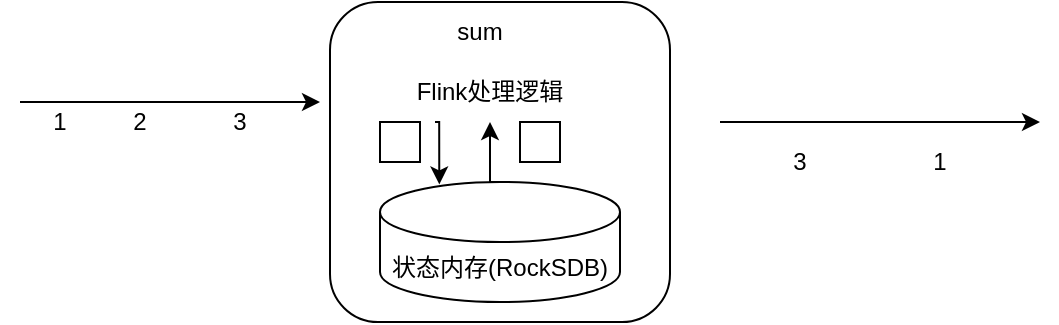 <mxfile version="21.3.6" type="github" pages="2">
  <diagram id="C5RBs43oDa-KdzZeNtuy" name="有状态处理">
    <mxGraphModel dx="1050" dy="509" grid="1" gridSize="10" guides="1" tooltips="1" connect="1" arrows="1" fold="1" page="1" pageScale="1" pageWidth="827" pageHeight="1169" math="0" shadow="0">
      <root>
        <mxCell id="WIyWlLk6GJQsqaUBKTNV-0" />
        <mxCell id="WIyWlLk6GJQsqaUBKTNV-1" parent="WIyWlLk6GJQsqaUBKTNV-0" />
        <mxCell id="kflCEtFCp__-nlzTuD5f-0" value="" style="endArrow=classic;html=1;rounded=0;" edge="1" parent="WIyWlLk6GJQsqaUBKTNV-1">
          <mxGeometry width="50" height="50" relative="1" as="geometry">
            <mxPoint x="90" y="180" as="sourcePoint" />
            <mxPoint x="240" y="180" as="targetPoint" />
          </mxGeometry>
        </mxCell>
        <mxCell id="kflCEtFCp__-nlzTuD5f-1" value="1" style="text;html=1;strokeColor=none;fillColor=none;align=center;verticalAlign=middle;whiteSpace=wrap;rounded=0;" vertex="1" parent="WIyWlLk6GJQsqaUBKTNV-1">
          <mxGeometry x="80" y="170" width="60" height="40" as="geometry" />
        </mxCell>
        <mxCell id="kflCEtFCp__-nlzTuD5f-2" value="2" style="text;html=1;strokeColor=none;fillColor=none;align=center;verticalAlign=middle;whiteSpace=wrap;rounded=0;" vertex="1" parent="WIyWlLk6GJQsqaUBKTNV-1">
          <mxGeometry x="120" y="170" width="60" height="40" as="geometry" />
        </mxCell>
        <mxCell id="kflCEtFCp__-nlzTuD5f-3" value="3" style="text;html=1;strokeColor=none;fillColor=none;align=center;verticalAlign=middle;whiteSpace=wrap;rounded=0;" vertex="1" parent="WIyWlLk6GJQsqaUBKTNV-1">
          <mxGeometry x="170" y="170" width="60" height="40" as="geometry" />
        </mxCell>
        <mxCell id="kflCEtFCp__-nlzTuD5f-4" value="" style="rounded=1;whiteSpace=wrap;html=1;" vertex="1" parent="WIyWlLk6GJQsqaUBKTNV-1">
          <mxGeometry x="245" y="130" width="170" height="160" as="geometry" />
        </mxCell>
        <mxCell id="kflCEtFCp__-nlzTuD5f-5" value="sum" style="text;html=1;strokeColor=none;fillColor=none;align=center;verticalAlign=middle;whiteSpace=wrap;rounded=0;" vertex="1" parent="WIyWlLk6GJQsqaUBKTNV-1">
          <mxGeometry x="290" y="130" width="60" height="30" as="geometry" />
        </mxCell>
        <mxCell id="kflCEtFCp__-nlzTuD5f-9" style="edgeStyle=orthogonalEdgeStyle;rounded=0;orthogonalLoop=1;jettySize=auto;html=1;exitX=0.25;exitY=1;exitDx=0;exitDy=0;entryX=0.247;entryY=0.02;entryDx=0;entryDy=0;entryPerimeter=0;" edge="1" parent="WIyWlLk6GJQsqaUBKTNV-1" source="kflCEtFCp__-nlzTuD5f-6" target="kflCEtFCp__-nlzTuD5f-7">
          <mxGeometry relative="1" as="geometry" />
        </mxCell>
        <mxCell id="kflCEtFCp__-nlzTuD5f-6" value="Flink处理逻辑" style="text;html=1;strokeColor=none;fillColor=none;align=center;verticalAlign=middle;whiteSpace=wrap;rounded=0;" vertex="1" parent="WIyWlLk6GJQsqaUBKTNV-1">
          <mxGeometry x="270" y="160" width="110" height="30" as="geometry" />
        </mxCell>
        <mxCell id="kflCEtFCp__-nlzTuD5f-11" style="edgeStyle=orthogonalEdgeStyle;rounded=0;orthogonalLoop=1;jettySize=auto;html=1;exitX=0.5;exitY=0;exitDx=0;exitDy=0;exitPerimeter=0;entryX=0.5;entryY=1;entryDx=0;entryDy=0;" edge="1" parent="WIyWlLk6GJQsqaUBKTNV-1" source="kflCEtFCp__-nlzTuD5f-7" target="kflCEtFCp__-nlzTuD5f-6">
          <mxGeometry relative="1" as="geometry" />
        </mxCell>
        <mxCell id="kflCEtFCp__-nlzTuD5f-7" value="状态内存(RockSDB)" style="shape=cylinder3;whiteSpace=wrap;html=1;boundedLbl=1;backgroundOutline=1;size=15;" vertex="1" parent="WIyWlLk6GJQsqaUBKTNV-1">
          <mxGeometry x="270" y="220" width="120" height="60" as="geometry" />
        </mxCell>
        <mxCell id="kflCEtFCp__-nlzTuD5f-12" value="" style="whiteSpace=wrap;html=1;aspect=fixed;" vertex="1" parent="WIyWlLk6GJQsqaUBKTNV-1">
          <mxGeometry x="270" y="190" width="20" height="20" as="geometry" />
        </mxCell>
        <mxCell id="kflCEtFCp__-nlzTuD5f-13" value="" style="whiteSpace=wrap;html=1;aspect=fixed;" vertex="1" parent="WIyWlLk6GJQsqaUBKTNV-1">
          <mxGeometry x="340" y="190" width="20" height="20" as="geometry" />
        </mxCell>
        <mxCell id="kflCEtFCp__-nlzTuD5f-14" value="" style="endArrow=classic;html=1;rounded=0;" edge="1" parent="WIyWlLk6GJQsqaUBKTNV-1">
          <mxGeometry width="50" height="50" relative="1" as="geometry">
            <mxPoint x="440" y="190" as="sourcePoint" />
            <mxPoint x="600" y="190" as="targetPoint" />
            <Array as="points">
              <mxPoint x="530" y="190" />
            </Array>
          </mxGeometry>
        </mxCell>
        <mxCell id="kflCEtFCp__-nlzTuD5f-15" value="3" style="text;html=1;strokeColor=none;fillColor=none;align=center;verticalAlign=middle;whiteSpace=wrap;rounded=0;" vertex="1" parent="WIyWlLk6GJQsqaUBKTNV-1">
          <mxGeometry x="450" y="195" width="60" height="30" as="geometry" />
        </mxCell>
        <mxCell id="kflCEtFCp__-nlzTuD5f-16" value="1" style="text;html=1;strokeColor=none;fillColor=none;align=center;verticalAlign=middle;whiteSpace=wrap;rounded=0;" vertex="1" parent="WIyWlLk6GJQsqaUBKTNV-1">
          <mxGeometry x="520" y="195" width="60" height="30" as="geometry" />
        </mxCell>
      </root>
    </mxGraphModel>
  </diagram>
  <diagram id="S_SxrfmlkQNrigUnayU9" name="Flink作业模式">
    <mxGraphModel dx="1050" dy="509" grid="1" gridSize="10" guides="1" tooltips="1" connect="1" arrows="1" fold="1" page="1" pageScale="1" pageWidth="827" pageHeight="1169" math="0" shadow="0">
      <root>
        <mxCell id="0" />
        <mxCell id="1" parent="0" />
        <mxCell id="vywZ-iPcn4WB5OcwNBM1-4" style="edgeStyle=orthogonalEdgeStyle;rounded=0;orthogonalLoop=1;jettySize=auto;html=1;exitX=1;exitY=0.5;exitDx=0;exitDy=0;entryX=0;entryY=0.5;entryDx=0;entryDy=0;dashed=1;" edge="1" parent="1" source="vywZ-iPcn4WB5OcwNBM1-1" target="vywZ-iPcn4WB5OcwNBM1-3">
          <mxGeometry relative="1" as="geometry">
            <mxPoint x="320" y="190" as="targetPoint" />
          </mxGeometry>
        </mxCell>
        <mxCell id="vywZ-iPcn4WB5OcwNBM1-1" value="Flink Clinet" style="rounded=0;whiteSpace=wrap;html=1;" vertex="1" parent="1">
          <mxGeometry x="50" y="70" width="150" height="60" as="geometry" />
        </mxCell>
        <mxCell id="vywZ-iPcn4WB5OcwNBM1-2" value="备用 JobManager" style="rounded=0;whiteSpace=wrap;html=1;" vertex="1" parent="1">
          <mxGeometry x="40" y="210" width="200" height="100" as="geometry" />
        </mxCell>
        <mxCell id="vywZ-iPcn4WB5OcwNBM1-10" style="edgeStyle=orthogonalEdgeStyle;rounded=0;orthogonalLoop=1;jettySize=auto;html=1;exitX=1;exitY=0.5;exitDx=0;exitDy=0;entryX=0;entryY=0.5;entryDx=0;entryDy=0;" edge="1" parent="1" source="vywZ-iPcn4WB5OcwNBM1-3" target="vywZ-iPcn4WB5OcwNBM1-7">
          <mxGeometry relative="1" as="geometry" />
        </mxCell>
        <mxCell id="vywZ-iPcn4WB5OcwNBM1-11" style="edgeStyle=orthogonalEdgeStyle;rounded=0;orthogonalLoop=1;jettySize=auto;html=1;exitX=1;exitY=0.5;exitDx=0;exitDy=0;entryX=0;entryY=0.5;entryDx=0;entryDy=0;" edge="1" parent="1" source="vywZ-iPcn4WB5OcwNBM1-3" target="vywZ-iPcn4WB5OcwNBM1-8">
          <mxGeometry relative="1" as="geometry" />
        </mxCell>
        <mxCell id="vywZ-iPcn4WB5OcwNBM1-13" style="edgeStyle=orthogonalEdgeStyle;rounded=0;orthogonalLoop=1;jettySize=auto;html=1;exitX=1;exitY=0.5;exitDx=0;exitDy=0;entryX=0;entryY=0.5;entryDx=0;entryDy=0;" edge="1" parent="1" source="vywZ-iPcn4WB5OcwNBM1-3" target="vywZ-iPcn4WB5OcwNBM1-9">
          <mxGeometry relative="1" as="geometry" />
        </mxCell>
        <mxCell id="vywZ-iPcn4WB5OcwNBM1-3" value="JobManager&lt;br&gt;" style="rounded=0;whiteSpace=wrap;html=1;" vertex="1" parent="1">
          <mxGeometry x="350" y="150" width="210" height="90" as="geometry" />
        </mxCell>
        <mxCell id="vywZ-iPcn4WB5OcwNBM1-5" value="提交任务" style="text;html=1;strokeColor=none;fillColor=none;align=center;verticalAlign=middle;whiteSpace=wrap;rounded=0;" vertex="1" parent="1">
          <mxGeometry x="280" y="120" width="60" height="30" as="geometry" />
        </mxCell>
        <mxCell id="vywZ-iPcn4WB5OcwNBM1-6" value="调度协调者" style="text;html=1;strokeColor=none;fillColor=none;align=center;verticalAlign=middle;whiteSpace=wrap;rounded=0;" vertex="1" parent="1">
          <mxGeometry x="420" y="110" width="90" height="30" as="geometry" />
        </mxCell>
        <mxCell id="vywZ-iPcn4WB5OcwNBM1-7" value="TaskManager" style="rounded=0;whiteSpace=wrap;html=1;" vertex="1" parent="1">
          <mxGeometry x="740" y="40" width="180" height="60" as="geometry" />
        </mxCell>
        <mxCell id="vywZ-iPcn4WB5OcwNBM1-8" value="TaskManager" style="rounded=0;whiteSpace=wrap;html=1;" vertex="1" parent="1">
          <mxGeometry x="740" y="165" width="180" height="60" as="geometry" />
        </mxCell>
        <mxCell id="vywZ-iPcn4WB5OcwNBM1-9" value="TaskManager" style="rounded=0;whiteSpace=wrap;html=1;" vertex="1" parent="1">
          <mxGeometry x="750" y="300" width="180" height="60" as="geometry" />
        </mxCell>
        <mxCell id="vywZ-iPcn4WB5OcwNBM1-14" value="工作节点" style="text;html=1;strokeColor=none;fillColor=none;align=center;verticalAlign=middle;whiteSpace=wrap;rounded=0;" vertex="1" parent="1">
          <mxGeometry x="800" y="10" width="60" height="30" as="geometry" />
        </mxCell>
        <mxCell id="vywZ-iPcn4WB5OcwNBM1-16" value="工作节点" style="text;html=1;strokeColor=none;fillColor=none;align=center;verticalAlign=middle;whiteSpace=wrap;rounded=0;" vertex="1" parent="1">
          <mxGeometry x="810" y="135" width="60" height="30" as="geometry" />
        </mxCell>
        <mxCell id="vywZ-iPcn4WB5OcwNBM1-17" value="工作节点" style="text;html=1;strokeColor=none;fillColor=none;align=center;verticalAlign=middle;whiteSpace=wrap;rounded=0;" vertex="1" parent="1">
          <mxGeometry x="800" y="270" width="60" height="30" as="geometry" />
        </mxCell>
      </root>
    </mxGraphModel>
  </diagram>
</mxfile>
